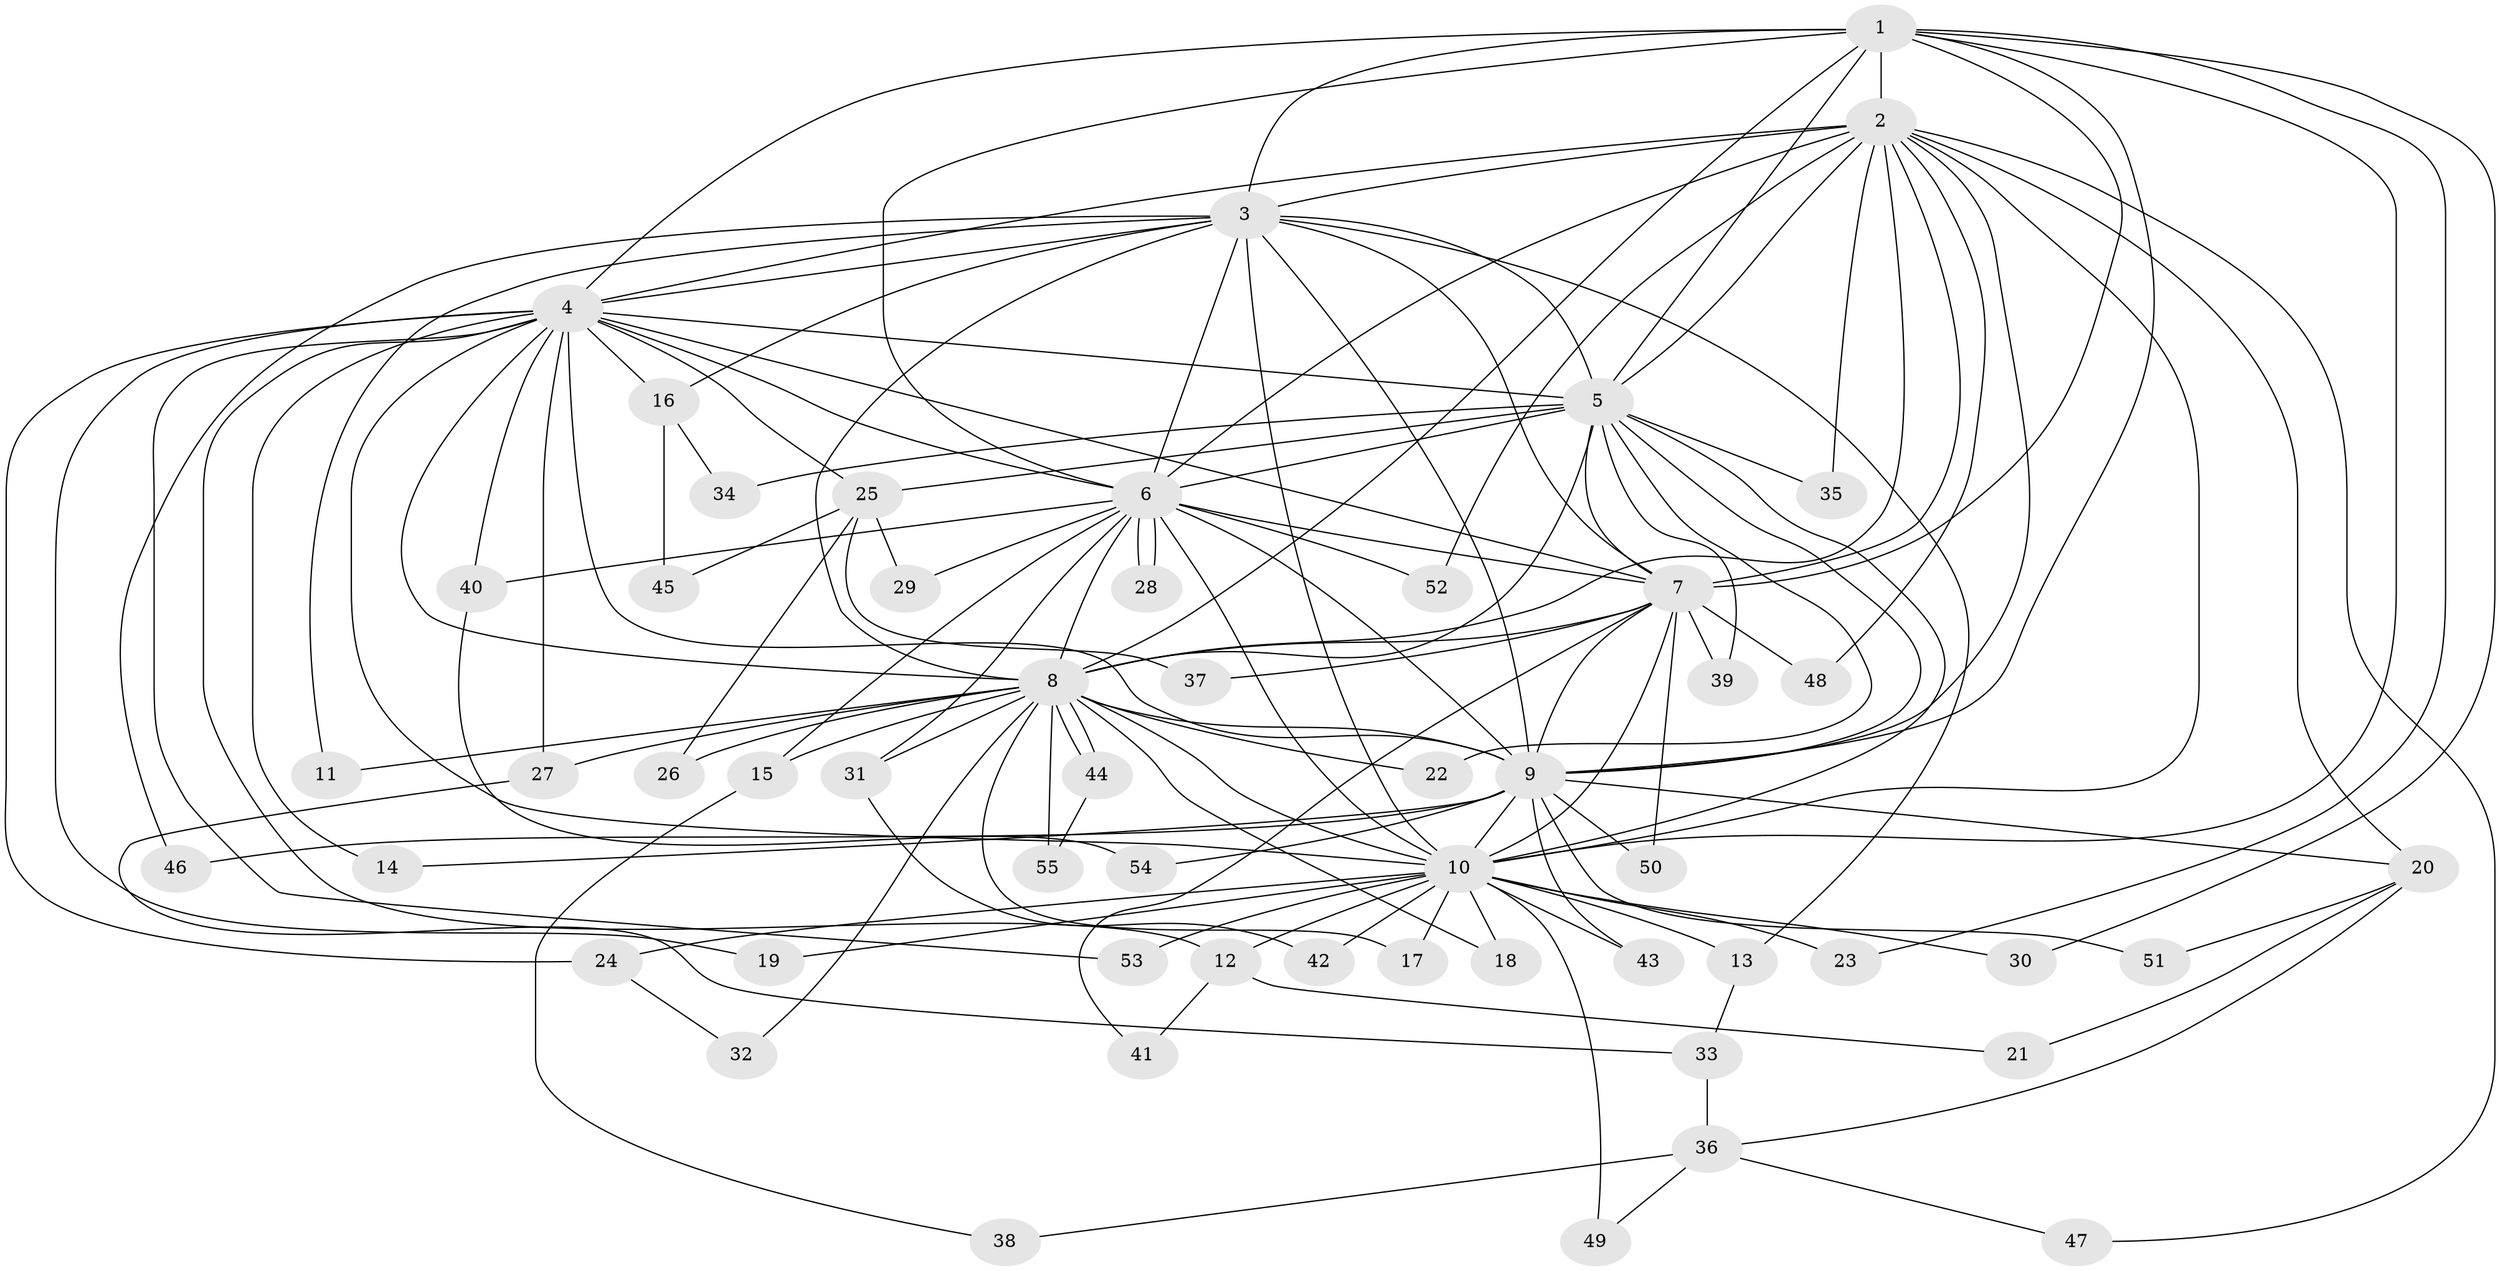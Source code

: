 // coarse degree distribution, {9: 0.02564102564102564, 21: 0.02564102564102564, 11: 0.02564102564102564, 12: 0.07692307692307693, 17: 0.02564102564102564, 13: 0.02564102564102564, 20: 0.02564102564102564, 3: 0.10256410256410256, 2: 0.5384615384615384, 4: 0.07692307692307693, 6: 0.02564102564102564, 5: 0.02564102564102564}
// Generated by graph-tools (version 1.1) at 2025/51/02/27/25 19:51:45]
// undirected, 55 vertices, 135 edges
graph export_dot {
graph [start="1"]
  node [color=gray90,style=filled];
  1;
  2;
  3;
  4;
  5;
  6;
  7;
  8;
  9;
  10;
  11;
  12;
  13;
  14;
  15;
  16;
  17;
  18;
  19;
  20;
  21;
  22;
  23;
  24;
  25;
  26;
  27;
  28;
  29;
  30;
  31;
  32;
  33;
  34;
  35;
  36;
  37;
  38;
  39;
  40;
  41;
  42;
  43;
  44;
  45;
  46;
  47;
  48;
  49;
  50;
  51;
  52;
  53;
  54;
  55;
  1 -- 2;
  1 -- 3;
  1 -- 4;
  1 -- 5;
  1 -- 6;
  1 -- 7;
  1 -- 8;
  1 -- 9;
  1 -- 10;
  1 -- 23;
  1 -- 30;
  2 -- 3;
  2 -- 4;
  2 -- 5;
  2 -- 6;
  2 -- 7;
  2 -- 8;
  2 -- 9;
  2 -- 10;
  2 -- 20;
  2 -- 35;
  2 -- 47;
  2 -- 48;
  2 -- 52;
  3 -- 4;
  3 -- 5;
  3 -- 6;
  3 -- 7;
  3 -- 8;
  3 -- 9;
  3 -- 10;
  3 -- 11;
  3 -- 13;
  3 -- 16;
  3 -- 46;
  4 -- 5;
  4 -- 6;
  4 -- 7;
  4 -- 8;
  4 -- 9;
  4 -- 10;
  4 -- 12;
  4 -- 14;
  4 -- 16;
  4 -- 19;
  4 -- 24;
  4 -- 25;
  4 -- 27;
  4 -- 40;
  4 -- 53;
  5 -- 6;
  5 -- 7;
  5 -- 8;
  5 -- 9;
  5 -- 10;
  5 -- 22;
  5 -- 25;
  5 -- 34;
  5 -- 35;
  5 -- 39;
  6 -- 7;
  6 -- 8;
  6 -- 9;
  6 -- 10;
  6 -- 15;
  6 -- 28;
  6 -- 28;
  6 -- 29;
  6 -- 31;
  6 -- 40;
  6 -- 52;
  7 -- 8;
  7 -- 9;
  7 -- 10;
  7 -- 37;
  7 -- 39;
  7 -- 41;
  7 -- 48;
  7 -- 50;
  8 -- 9;
  8 -- 10;
  8 -- 11;
  8 -- 15;
  8 -- 17;
  8 -- 18;
  8 -- 22;
  8 -- 26;
  8 -- 27;
  8 -- 31;
  8 -- 32;
  8 -- 44;
  8 -- 44;
  8 -- 55;
  9 -- 10;
  9 -- 14;
  9 -- 20;
  9 -- 43;
  9 -- 46;
  9 -- 50;
  9 -- 51;
  9 -- 54;
  10 -- 12;
  10 -- 13;
  10 -- 17;
  10 -- 18;
  10 -- 19;
  10 -- 23;
  10 -- 24;
  10 -- 30;
  10 -- 42;
  10 -- 43;
  10 -- 49;
  10 -- 53;
  12 -- 21;
  12 -- 41;
  13 -- 33;
  15 -- 38;
  16 -- 34;
  16 -- 45;
  20 -- 21;
  20 -- 36;
  20 -- 51;
  24 -- 32;
  25 -- 26;
  25 -- 29;
  25 -- 37;
  25 -- 45;
  27 -- 33;
  31 -- 42;
  33 -- 36;
  36 -- 38;
  36 -- 47;
  36 -- 49;
  40 -- 54;
  44 -- 55;
}
